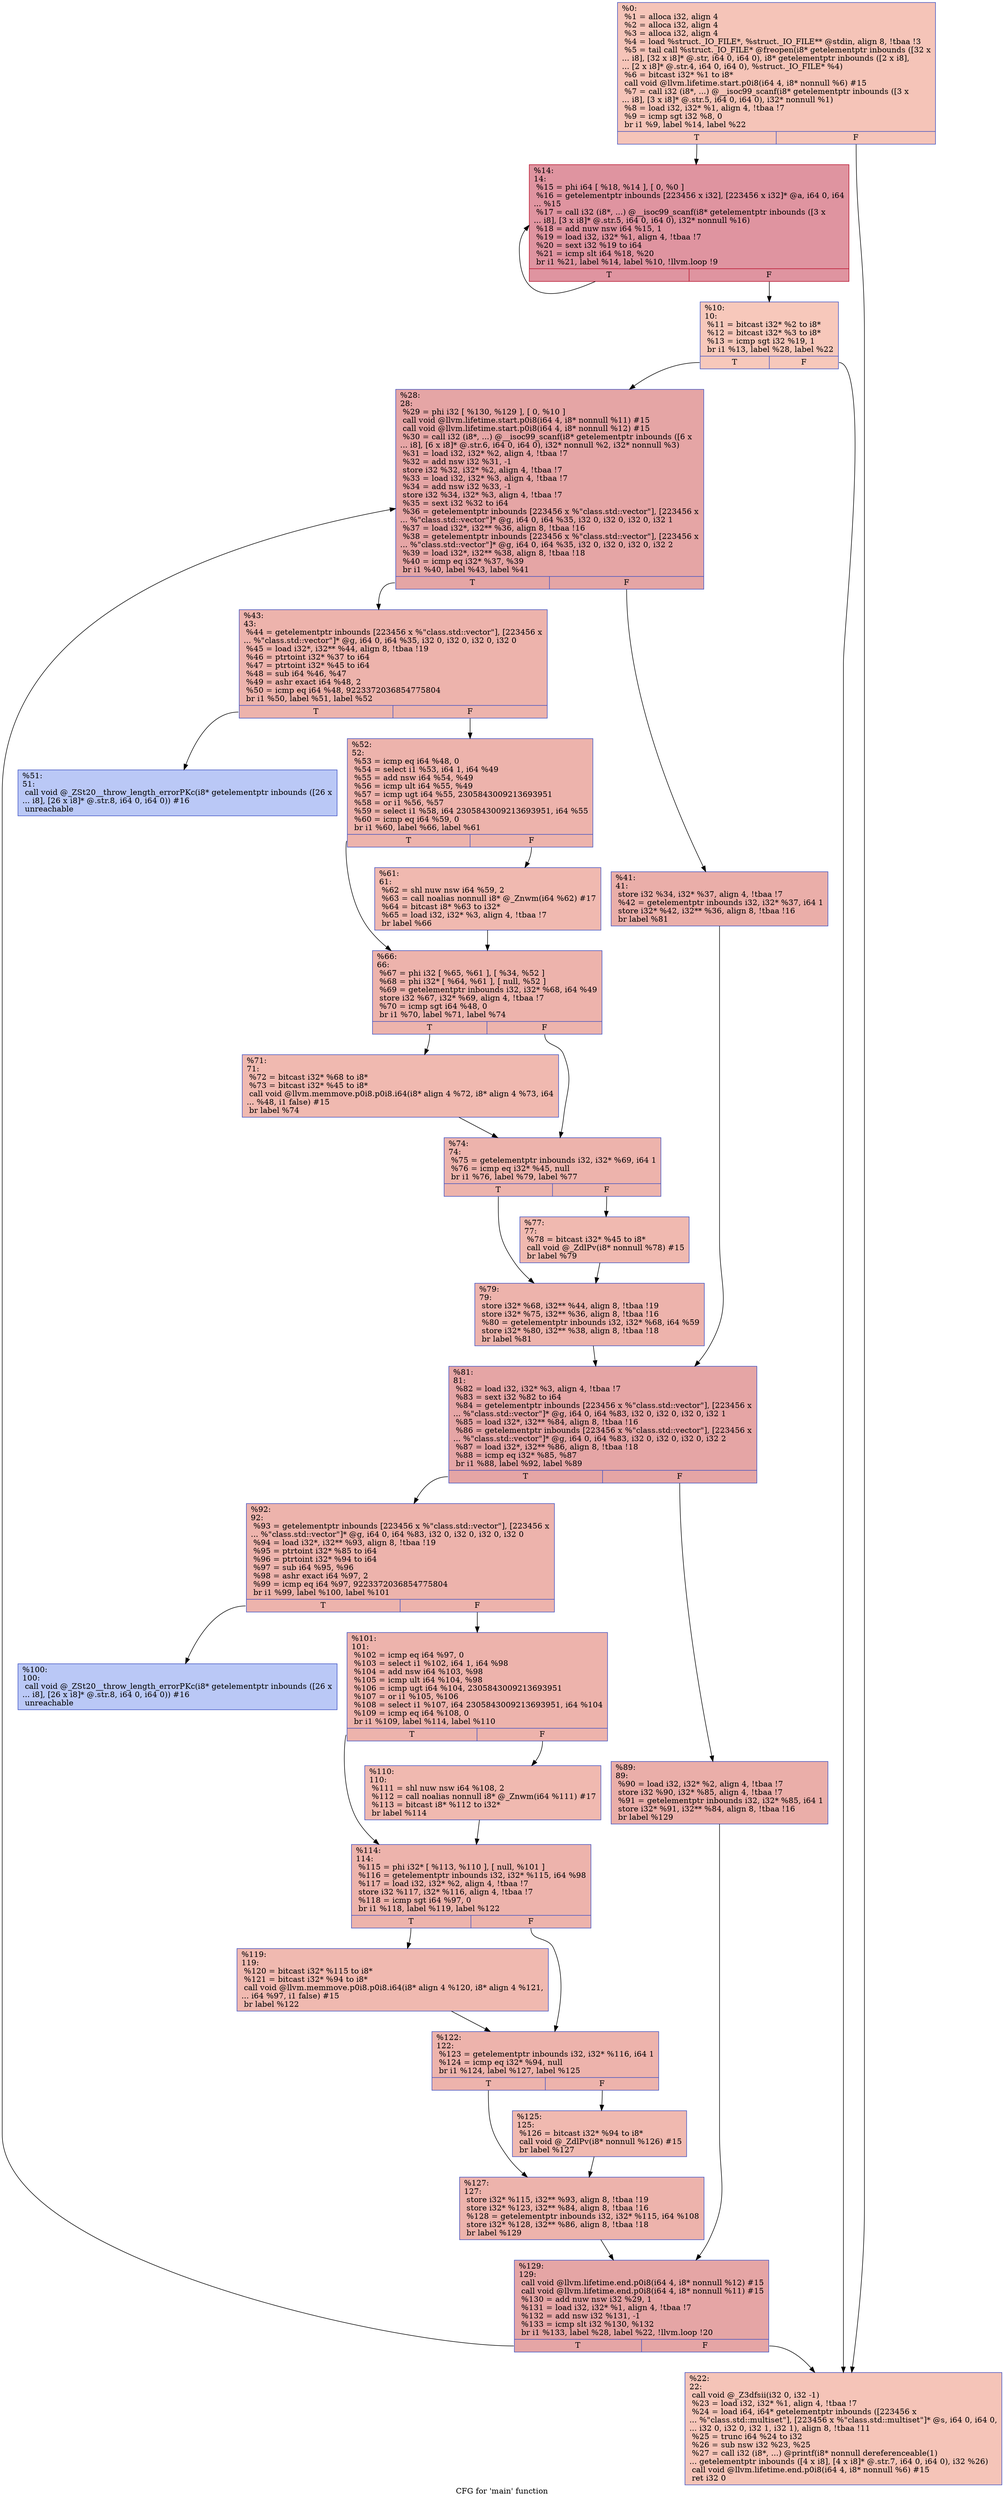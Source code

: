 digraph "CFG for 'main' function" {
	label="CFG for 'main' function";

	Node0x558fa3ec25b0 [shape=record,color="#3d50c3ff", style=filled, fillcolor="#e97a5f70",label="{%0:\l  %1 = alloca i32, align 4\l  %2 = alloca i32, align 4\l  %3 = alloca i32, align 4\l  %4 = load %struct._IO_FILE*, %struct._IO_FILE** @stdin, align 8, !tbaa !3\l  %5 = tail call %struct._IO_FILE* @freopen(i8* getelementptr inbounds ([32 x\l... i8], [32 x i8]* @.str, i64 0, i64 0), i8* getelementptr inbounds ([2 x i8],\l... [2 x i8]* @.str.4, i64 0, i64 0), %struct._IO_FILE* %4)\l  %6 = bitcast i32* %1 to i8*\l  call void @llvm.lifetime.start.p0i8(i64 4, i8* nonnull %6) #15\l  %7 = call i32 (i8*, ...) @__isoc99_scanf(i8* getelementptr inbounds ([3 x\l... i8], [3 x i8]* @.str.5, i64 0, i64 0), i32* nonnull %1)\l  %8 = load i32, i32* %1, align 4, !tbaa !7\l  %9 = icmp sgt i32 %8, 0\l  br i1 %9, label %14, label %22\l|{<s0>T|<s1>F}}"];
	Node0x558fa3ec25b0:s0 -> Node0x558fa3ec27e0;
	Node0x558fa3ec25b0:s1 -> Node0x558fa3ec7e30;
	Node0x558fa3ec7f30 [shape=record,color="#3d50c3ff", style=filled, fillcolor="#ed836670",label="{%10:\l10:                                               \l  %11 = bitcast i32* %2 to i8*\l  %12 = bitcast i32* %3 to i8*\l  %13 = icmp sgt i32 %19, 1\l  br i1 %13, label %28, label %22\l|{<s0>T|<s1>F}}"];
	Node0x558fa3ec7f30:s0 -> Node0x558fa3ec8120;
	Node0x558fa3ec7f30:s1 -> Node0x558fa3ec7e30;
	Node0x558fa3ec27e0 [shape=record,color="#b70d28ff", style=filled, fillcolor="#b70d2870",label="{%14:\l14:                                               \l  %15 = phi i64 [ %18, %14 ], [ 0, %0 ]\l  %16 = getelementptr inbounds [223456 x i32], [223456 x i32]* @a, i64 0, i64\l... %15\l  %17 = call i32 (i8*, ...) @__isoc99_scanf(i8* getelementptr inbounds ([3 x\l... i8], [3 x i8]* @.str.5, i64 0, i64 0), i32* nonnull %16)\l  %18 = add nuw nsw i64 %15, 1\l  %19 = load i32, i32* %1, align 4, !tbaa !7\l  %20 = sext i32 %19 to i64\l  %21 = icmp slt i64 %18, %20\l  br i1 %21, label %14, label %10, !llvm.loop !9\l|{<s0>T|<s1>F}}"];
	Node0x558fa3ec27e0:s0 -> Node0x558fa3ec27e0;
	Node0x558fa3ec27e0:s1 -> Node0x558fa3ec7f30;
	Node0x558fa3ec7e30 [shape=record,color="#3d50c3ff", style=filled, fillcolor="#e97a5f70",label="{%22:\l22:                                               \l  call void @_Z3dfsii(i32 0, i32 -1)\l  %23 = load i32, i32* %1, align 4, !tbaa !7\l  %24 = load i64, i64* getelementptr inbounds ([223456 x\l... %\"class.std::multiset\"], [223456 x %\"class.std::multiset\"]* @s, i64 0, i64 0,\l... i32 0, i32 0, i32 1, i32 1), align 8, !tbaa !11\l  %25 = trunc i64 %24 to i32\l  %26 = sub nsw i32 %23, %25\l  %27 = call i32 (i8*, ...) @printf(i8* nonnull dereferenceable(1)\l... getelementptr inbounds ([4 x i8], [4 x i8]* @.str.7, i64 0, i64 0), i32 %26)\l  call void @llvm.lifetime.end.p0i8(i64 4, i8* nonnull %6) #15\l  ret i32 0\l}"];
	Node0x558fa3ec8120 [shape=record,color="#3d50c3ff", style=filled, fillcolor="#c5333470",label="{%28:\l28:                                               \l  %29 = phi i32 [ %130, %129 ], [ 0, %10 ]\l  call void @llvm.lifetime.start.p0i8(i64 4, i8* nonnull %11) #15\l  call void @llvm.lifetime.start.p0i8(i64 4, i8* nonnull %12) #15\l  %30 = call i32 (i8*, ...) @__isoc99_scanf(i8* getelementptr inbounds ([6 x\l... i8], [6 x i8]* @.str.6, i64 0, i64 0), i32* nonnull %2, i32* nonnull %3)\l  %31 = load i32, i32* %2, align 4, !tbaa !7\l  %32 = add nsw i32 %31, -1\l  store i32 %32, i32* %2, align 4, !tbaa !7\l  %33 = load i32, i32* %3, align 4, !tbaa !7\l  %34 = add nsw i32 %33, -1\l  store i32 %34, i32* %3, align 4, !tbaa !7\l  %35 = sext i32 %32 to i64\l  %36 = getelementptr inbounds [223456 x %\"class.std::vector\"], [223456 x\l... %\"class.std::vector\"]* @g, i64 0, i64 %35, i32 0, i32 0, i32 0, i32 1\l  %37 = load i32*, i32** %36, align 8, !tbaa !16\l  %38 = getelementptr inbounds [223456 x %\"class.std::vector\"], [223456 x\l... %\"class.std::vector\"]* @g, i64 0, i64 %35, i32 0, i32 0, i32 0, i32 2\l  %39 = load i32*, i32** %38, align 8, !tbaa !18\l  %40 = icmp eq i32* %37, %39\l  br i1 %40, label %43, label %41\l|{<s0>T|<s1>F}}"];
	Node0x558fa3ec8120:s0 -> Node0x558fa3ec9f80;
	Node0x558fa3ec8120:s1 -> Node0x558fa3eca010;
	Node0x558fa3eca010 [shape=record,color="#3d50c3ff", style=filled, fillcolor="#d0473d70",label="{%41:\l41:                                               \l  store i32 %34, i32* %37, align 4, !tbaa !7\l  %42 = getelementptr inbounds i32, i32* %37, i64 1\l  store i32* %42, i32** %36, align 8, !tbaa !16\l  br label %81\l}"];
	Node0x558fa3eca010 -> Node0x558fa3eca920;
	Node0x558fa3ec9f80 [shape=record,color="#3d50c3ff", style=filled, fillcolor="#d6524470",label="{%43:\l43:                                               \l  %44 = getelementptr inbounds [223456 x %\"class.std::vector\"], [223456 x\l... %\"class.std::vector\"]* @g, i64 0, i64 %35, i32 0, i32 0, i32 0, i32 0\l  %45 = load i32*, i32** %44, align 8, !tbaa !19\l  %46 = ptrtoint i32* %37 to i64\l  %47 = ptrtoint i32* %45 to i64\l  %48 = sub i64 %46, %47\l  %49 = ashr exact i64 %48, 2\l  %50 = icmp eq i64 %48, 9223372036854775804\l  br i1 %50, label %51, label %52\l|{<s0>T|<s1>F}}"];
	Node0x558fa3ec9f80:s0 -> Node0x558fa3ecb450;
	Node0x558fa3ec9f80:s1 -> Node0x558fa3ecb4a0;
	Node0x558fa3ecb450 [shape=record,color="#3d50c3ff", style=filled, fillcolor="#6282ea70",label="{%51:\l51:                                               \l  call void @_ZSt20__throw_length_errorPKc(i8* getelementptr inbounds ([26 x\l... i8], [26 x i8]* @.str.8, i64 0, i64 0)) #16\l  unreachable\l}"];
	Node0x558fa3ecb4a0 [shape=record,color="#3d50c3ff", style=filled, fillcolor="#d6524470",label="{%52:\l52:                                               \l  %53 = icmp eq i64 %48, 0\l  %54 = select i1 %53, i64 1, i64 %49\l  %55 = add nsw i64 %54, %49\l  %56 = icmp ult i64 %55, %49\l  %57 = icmp ugt i64 %55, 2305843009213693951\l  %58 = or i1 %56, %57\l  %59 = select i1 %58, i64 2305843009213693951, i64 %55\l  %60 = icmp eq i64 %59, 0\l  br i1 %60, label %66, label %61\l|{<s0>T|<s1>F}}"];
	Node0x558fa3ecb4a0:s0 -> Node0x558fa3ecbe10;
	Node0x558fa3ecb4a0:s1 -> Node0x558fa3ecbe60;
	Node0x558fa3ecbe60 [shape=record,color="#3d50c3ff", style=filled, fillcolor="#de614d70",label="{%61:\l61:                                               \l  %62 = shl nuw nsw i64 %59, 2\l  %63 = call noalias nonnull i8* @_Znwm(i64 %62) #17\l  %64 = bitcast i8* %63 to i32*\l  %65 = load i32, i32* %3, align 4, !tbaa !7\l  br label %66\l}"];
	Node0x558fa3ecbe60 -> Node0x558fa3ecbe10;
	Node0x558fa3ecbe10 [shape=record,color="#3d50c3ff", style=filled, fillcolor="#d6524470",label="{%66:\l66:                                               \l  %67 = phi i32 [ %65, %61 ], [ %34, %52 ]\l  %68 = phi i32* [ %64, %61 ], [ null, %52 ]\l  %69 = getelementptr inbounds i32, i32* %68, i64 %49\l  store i32 %67, i32* %69, align 4, !tbaa !7\l  %70 = icmp sgt i64 %48, 0\l  br i1 %70, label %71, label %74\l|{<s0>T|<s1>F}}"];
	Node0x558fa3ecbe10:s0 -> Node0x558fa3ecc980;
	Node0x558fa3ecbe10:s1 -> Node0x558fa3ecc9d0;
	Node0x558fa3ecc980 [shape=record,color="#3d50c3ff", style=filled, fillcolor="#de614d70",label="{%71:\l71:                                               \l  %72 = bitcast i32* %68 to i8*\l  %73 = bitcast i32* %45 to i8*\l  call void @llvm.memmove.p0i8.p0i8.i64(i8* align 4 %72, i8* align 4 %73, i64\l... %48, i1 false) #15\l  br label %74\l}"];
	Node0x558fa3ecc980 -> Node0x558fa3ecc9d0;
	Node0x558fa3ecc9d0 [shape=record,color="#3d50c3ff", style=filled, fillcolor="#d6524470",label="{%74:\l74:                                               \l  %75 = getelementptr inbounds i32, i32* %69, i64 1\l  %76 = icmp eq i32* %45, null\l  br i1 %76, label %79, label %77\l|{<s0>T|<s1>F}}"];
	Node0x558fa3ecc9d0:s0 -> Node0x558fa3ecd090;
	Node0x558fa3ecc9d0:s1 -> Node0x558fa3ecd0e0;
	Node0x558fa3ecd0e0 [shape=record,color="#3d50c3ff", style=filled, fillcolor="#de614d70",label="{%77:\l77:                                               \l  %78 = bitcast i32* %45 to i8*\l  call void @_ZdlPv(i8* nonnull %78) #15\l  br label %79\l}"];
	Node0x558fa3ecd0e0 -> Node0x558fa3ecd090;
	Node0x558fa3ecd090 [shape=record,color="#3d50c3ff", style=filled, fillcolor="#d6524470",label="{%79:\l79:                                               \l  store i32* %68, i32** %44, align 8, !tbaa !19\l  store i32* %75, i32** %36, align 8, !tbaa !16\l  %80 = getelementptr inbounds i32, i32* %68, i64 %59\l  store i32* %80, i32** %38, align 8, !tbaa !18\l  br label %81\l}"];
	Node0x558fa3ecd090 -> Node0x558fa3eca920;
	Node0x558fa3eca920 [shape=record,color="#3d50c3ff", style=filled, fillcolor="#c5333470",label="{%81:\l81:                                               \l  %82 = load i32, i32* %3, align 4, !tbaa !7\l  %83 = sext i32 %82 to i64\l  %84 = getelementptr inbounds [223456 x %\"class.std::vector\"], [223456 x\l... %\"class.std::vector\"]* @g, i64 0, i64 %83, i32 0, i32 0, i32 0, i32 1\l  %85 = load i32*, i32** %84, align 8, !tbaa !16\l  %86 = getelementptr inbounds [223456 x %\"class.std::vector\"], [223456 x\l... %\"class.std::vector\"]* @g, i64 0, i64 %83, i32 0, i32 0, i32 0, i32 2\l  %87 = load i32*, i32** %86, align 8, !tbaa !18\l  %88 = icmp eq i32* %85, %87\l  br i1 %88, label %92, label %89\l|{<s0>T|<s1>F}}"];
	Node0x558fa3eca920:s0 -> Node0x558fa3ece190;
	Node0x558fa3eca920:s1 -> Node0x558fa3ece1e0;
	Node0x558fa3ece1e0 [shape=record,color="#3d50c3ff", style=filled, fillcolor="#d0473d70",label="{%89:\l89:                                               \l  %90 = load i32, i32* %2, align 4, !tbaa !7\l  store i32 %90, i32* %85, align 4, !tbaa !7\l  %91 = getelementptr inbounds i32, i32* %85, i64 1\l  store i32* %91, i32** %84, align 8, !tbaa !16\l  br label %129\l}"];
	Node0x558fa3ece1e0 -> Node0x558fa3ec90b0;
	Node0x558fa3ece190 [shape=record,color="#3d50c3ff", style=filled, fillcolor="#d6524470",label="{%92:\l92:                                               \l  %93 = getelementptr inbounds [223456 x %\"class.std::vector\"], [223456 x\l... %\"class.std::vector\"]* @g, i64 0, i64 %83, i32 0, i32 0, i32 0, i32 0\l  %94 = load i32*, i32** %93, align 8, !tbaa !19\l  %95 = ptrtoint i32* %85 to i64\l  %96 = ptrtoint i32* %94 to i64\l  %97 = sub i64 %95, %96\l  %98 = ashr exact i64 %97, 2\l  %99 = icmp eq i64 %97, 9223372036854775804\l  br i1 %99, label %100, label %101\l|{<s0>T|<s1>F}}"];
	Node0x558fa3ece190:s0 -> Node0x558fa3ec09b0;
	Node0x558fa3ece190:s1 -> Node0x558fa3ec0a00;
	Node0x558fa3ec09b0 [shape=record,color="#3d50c3ff", style=filled, fillcolor="#6282ea70",label="{%100:\l100:                                              \l  call void @_ZSt20__throw_length_errorPKc(i8* getelementptr inbounds ([26 x\l... i8], [26 x i8]* @.str.8, i64 0, i64 0)) #16\l  unreachable\l}"];
	Node0x558fa3ec0a00 [shape=record,color="#3d50c3ff", style=filled, fillcolor="#d6524470",label="{%101:\l101:                                              \l  %102 = icmp eq i64 %97, 0\l  %103 = select i1 %102, i64 1, i64 %98\l  %104 = add nsw i64 %103, %98\l  %105 = icmp ult i64 %104, %98\l  %106 = icmp ugt i64 %104, 2305843009213693951\l  %107 = or i1 %105, %106\l  %108 = select i1 %107, i64 2305843009213693951, i64 %104\l  %109 = icmp eq i64 %108, 0\l  br i1 %109, label %114, label %110\l|{<s0>T|<s1>F}}"];
	Node0x558fa3ec0a00:s0 -> Node0x558fa3ec1150;
	Node0x558fa3ec0a00:s1 -> Node0x558fa3ec11a0;
	Node0x558fa3ec11a0 [shape=record,color="#3d50c3ff", style=filled, fillcolor="#de614d70",label="{%110:\l110:                                              \l  %111 = shl nuw nsw i64 %108, 2\l  %112 = call noalias nonnull i8* @_Znwm(i64 %111) #17\l  %113 = bitcast i8* %112 to i32*\l  br label %114\l}"];
	Node0x558fa3ec11a0 -> Node0x558fa3ec1150;
	Node0x558fa3ec1150 [shape=record,color="#3d50c3ff", style=filled, fillcolor="#d6524470",label="{%114:\l114:                                              \l  %115 = phi i32* [ %113, %110 ], [ null, %101 ]\l  %116 = getelementptr inbounds i32, i32* %115, i64 %98\l  %117 = load i32, i32* %2, align 4, !tbaa !7\l  store i32 %117, i32* %116, align 4, !tbaa !7\l  %118 = icmp sgt i64 %97, 0\l  br i1 %118, label %119, label %122\l|{<s0>T|<s1>F}}"];
	Node0x558fa3ec1150:s0 -> Node0x558fa3ec16e0;
	Node0x558fa3ec1150:s1 -> Node0x558fa3ed0c80;
	Node0x558fa3ec16e0 [shape=record,color="#3d50c3ff", style=filled, fillcolor="#de614d70",label="{%119:\l119:                                              \l  %120 = bitcast i32* %115 to i8*\l  %121 = bitcast i32* %94 to i8*\l  call void @llvm.memmove.p0i8.p0i8.i64(i8* align 4 %120, i8* align 4 %121,\l... i64 %97, i1 false) #15\l  br label %122\l}"];
	Node0x558fa3ec16e0 -> Node0x558fa3ed0c80;
	Node0x558fa3ed0c80 [shape=record,color="#3d50c3ff", style=filled, fillcolor="#d6524470",label="{%122:\l122:                                              \l  %123 = getelementptr inbounds i32, i32* %116, i64 1\l  %124 = icmp eq i32* %94, null\l  br i1 %124, label %127, label %125\l|{<s0>T|<s1>F}}"];
	Node0x558fa3ed0c80:s0 -> Node0x558fa3ed1170;
	Node0x558fa3ed0c80:s1 -> Node0x558fa3ed11c0;
	Node0x558fa3ed11c0 [shape=record,color="#3d50c3ff", style=filled, fillcolor="#de614d70",label="{%125:\l125:                                              \l  %126 = bitcast i32* %94 to i8*\l  call void @_ZdlPv(i8* nonnull %126) #15\l  br label %127\l}"];
	Node0x558fa3ed11c0 -> Node0x558fa3ed1170;
	Node0x558fa3ed1170 [shape=record,color="#3d50c3ff", style=filled, fillcolor="#d6524470",label="{%127:\l127:                                              \l  store i32* %115, i32** %93, align 8, !tbaa !19\l  store i32* %123, i32** %84, align 8, !tbaa !16\l  %128 = getelementptr inbounds i32, i32* %115, i64 %108\l  store i32* %128, i32** %86, align 8, !tbaa !18\l  br label %129\l}"];
	Node0x558fa3ed1170 -> Node0x558fa3ec90b0;
	Node0x558fa3ec90b0 [shape=record,color="#3d50c3ff", style=filled, fillcolor="#c5333470",label="{%129:\l129:                                              \l  call void @llvm.lifetime.end.p0i8(i64 4, i8* nonnull %12) #15\l  call void @llvm.lifetime.end.p0i8(i64 4, i8* nonnull %11) #15\l  %130 = add nuw nsw i32 %29, 1\l  %131 = load i32, i32* %1, align 4, !tbaa !7\l  %132 = add nsw i32 %131, -1\l  %133 = icmp slt i32 %130, %132\l  br i1 %133, label %28, label %22, !llvm.loop !20\l|{<s0>T|<s1>F}}"];
	Node0x558fa3ec90b0:s0 -> Node0x558fa3ec8120;
	Node0x558fa3ec90b0:s1 -> Node0x558fa3ec7e30;
}
